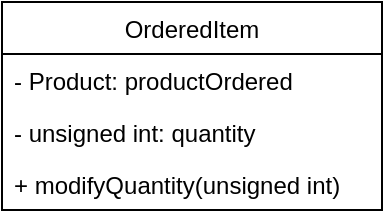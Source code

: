 <mxfile version="12.6.6" type="github">
  <diagram id="zm-eiugVLw-E_InPxFQ8" name="Page-1">
    <mxGraphModel dx="1646" dy="1038" grid="1" gridSize="10" guides="1" tooltips="1" connect="1" arrows="1" fold="1" page="1" pageScale="1" pageWidth="1700" pageHeight="1100" math="0" shadow="0">
      <root>
        <mxCell id="0"/>
        <mxCell id="1" parent="0"/>
        <mxCell id="1nSLSs7hniL4Qwdtt4nZ-1" value="OrderedItem" style="swimlane;fontStyle=0;childLayout=stackLayout;horizontal=1;startSize=26;fillColor=none;horizontalStack=0;resizeParent=1;resizeParentMax=0;resizeLast=0;collapsible=1;marginBottom=0;" vertex="1" parent="1">
          <mxGeometry x="270" y="140" width="190" height="104" as="geometry"/>
        </mxCell>
        <mxCell id="1nSLSs7hniL4Qwdtt4nZ-2" value="- Product: productOrdered" style="text;strokeColor=none;fillColor=none;align=left;verticalAlign=top;spacingLeft=4;spacingRight=4;overflow=hidden;rotatable=0;points=[[0,0.5],[1,0.5]];portConstraint=eastwest;" vertex="1" parent="1nSLSs7hniL4Qwdtt4nZ-1">
          <mxGeometry y="26" width="190" height="26" as="geometry"/>
        </mxCell>
        <mxCell id="1nSLSs7hniL4Qwdtt4nZ-3" value="- unsigned int: quantity" style="text;strokeColor=none;fillColor=none;align=left;verticalAlign=top;spacingLeft=4;spacingRight=4;overflow=hidden;rotatable=0;points=[[0,0.5],[1,0.5]];portConstraint=eastwest;" vertex="1" parent="1nSLSs7hniL4Qwdtt4nZ-1">
          <mxGeometry y="52" width="190" height="26" as="geometry"/>
        </mxCell>
        <mxCell id="1nSLSs7hniL4Qwdtt4nZ-5" value="+ modifyQuantity(unsigned int)" style="text;strokeColor=none;fillColor=none;align=left;verticalAlign=top;spacingLeft=4;spacingRight=4;overflow=hidden;rotatable=0;points=[[0,0.5],[1,0.5]];portConstraint=eastwest;" vertex="1" parent="1nSLSs7hniL4Qwdtt4nZ-1">
          <mxGeometry y="78" width="190" height="26" as="geometry"/>
        </mxCell>
      </root>
    </mxGraphModel>
  </diagram>
</mxfile>
